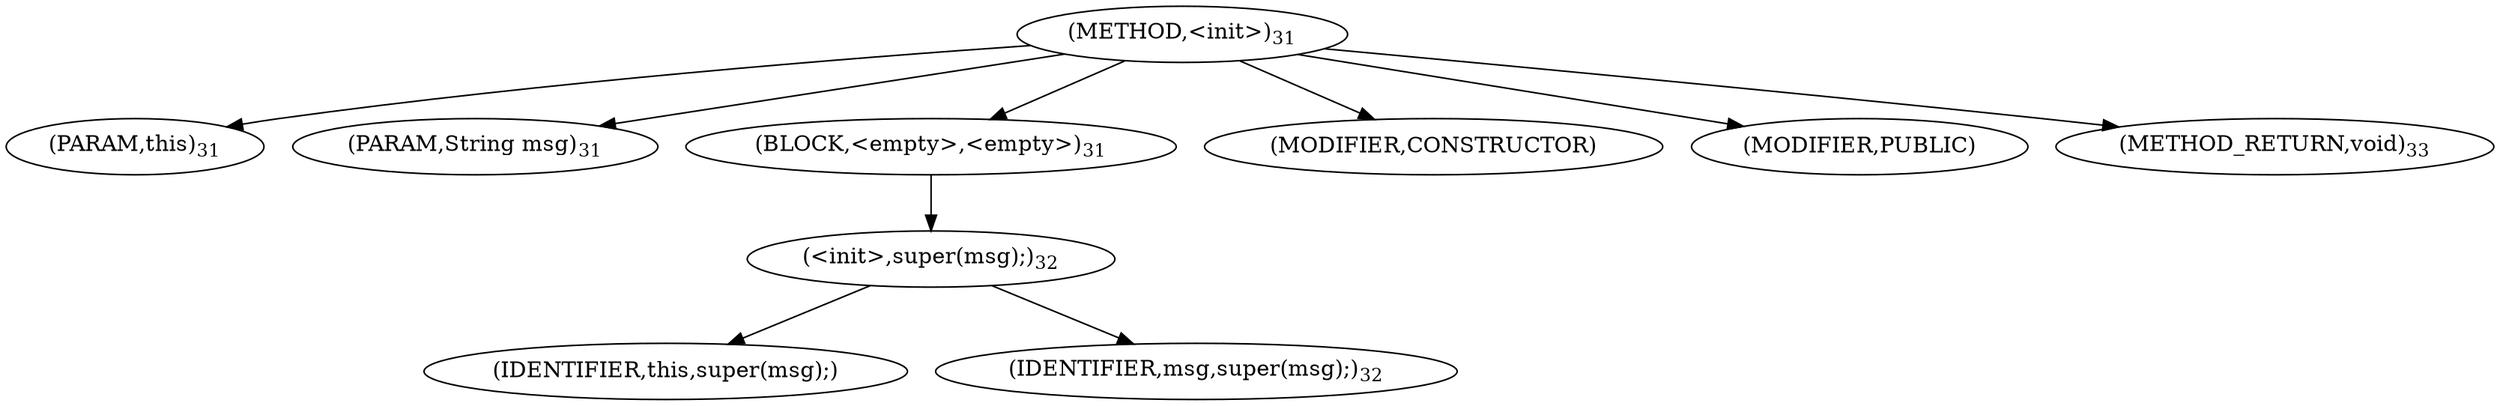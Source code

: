 digraph "&lt;init&gt;" {  
"29" [label = <(METHOD,&lt;init&gt;)<SUB>31</SUB>> ]
"4" [label = <(PARAM,this)<SUB>31</SUB>> ]
"30" [label = <(PARAM,String msg)<SUB>31</SUB>> ]
"31" [label = <(BLOCK,&lt;empty&gt;,&lt;empty&gt;)<SUB>31</SUB>> ]
"32" [label = <(&lt;init&gt;,super(msg);)<SUB>32</SUB>> ]
"3" [label = <(IDENTIFIER,this,super(msg);)> ]
"33" [label = <(IDENTIFIER,msg,super(msg);)<SUB>32</SUB>> ]
"34" [label = <(MODIFIER,CONSTRUCTOR)> ]
"35" [label = <(MODIFIER,PUBLIC)> ]
"36" [label = <(METHOD_RETURN,void)<SUB>33</SUB>> ]
  "29" -> "4" 
  "29" -> "30" 
  "29" -> "31" 
  "29" -> "34" 
  "29" -> "35" 
  "29" -> "36" 
  "31" -> "32" 
  "32" -> "3" 
  "32" -> "33" 
}
